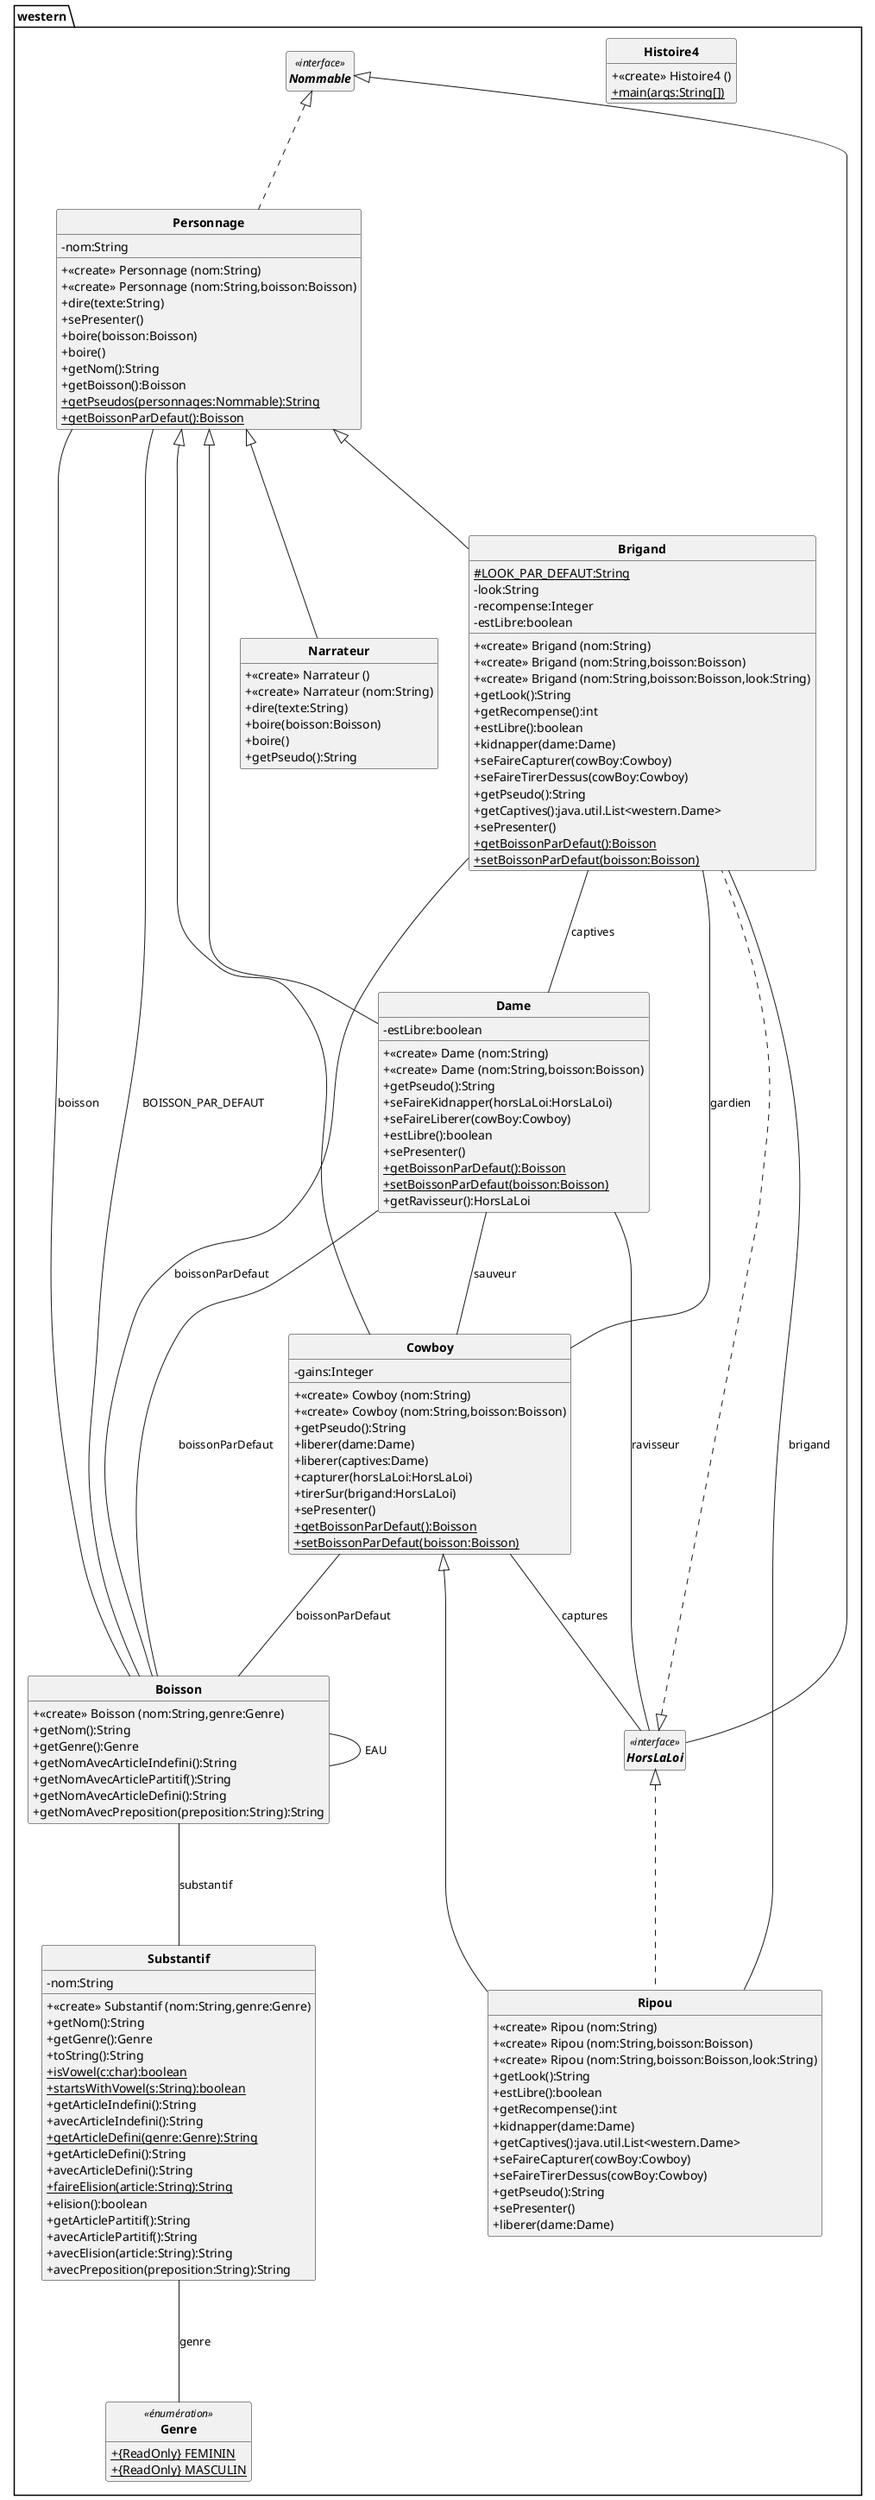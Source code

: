 @startuml
skinparam classAttributeIconSize 0
skinparam classFontStyle Bold
skinparam style strictuml
hide empty members
package western
{
CLASS Brigand
{
# {static} LOOK_PAR_DEFAUT:String
- look:String
- recompense:Integer 
- estLibre:boolean 
+  <<create>> Brigand (nom:String)
+  <<create>> Brigand (nom:String,boisson:Boisson)
+  <<create>> Brigand (nom:String,boisson:Boisson,look:String)
+ getLook():String
+ getRecompense():int
+ estLibre():boolean
+ kidnapper(dame:Dame)
+ seFaireCapturer(cowBoy:Cowboy)
+ seFaireTirerDessus(cowBoy:Cowboy)
+ getPseudo():String
+ getCaptives():java.util.List<western.Dame>
+ sePresenter()
+ {static} getBoissonParDefaut():Boisson
+ {static} setBoissonParDefaut(boisson:Boisson)

}
CLASS Ripou
{
+  <<create>> Ripou (nom:String)
+  <<create>> Ripou (nom:String,boisson:Boisson)
+  <<create>> Ripou (nom:String,boisson:Boisson,look:String)
+ getLook():String
+ estLibre():boolean
+ getRecompense():int
+ kidnapper(dame:Dame)
+ getCaptives():java.util.List<western.Dame>
+ seFaireCapturer(cowBoy:Cowboy)
+ seFaireTirerDessus(cowBoy:Cowboy)
+ getPseudo():String
+ sePresenter()
+ liberer(dame:Dame)

}
CLASS Substantif
{
- nom:String
+  <<create>> Substantif (nom:String,genre:Genre)
+ getNom():String
+ getGenre():Genre
+ toString():String
+ {static} isVowel(c:char):boolean
+ {static} startsWithVowel(s:String):boolean
+ getArticleIndefini():String
+ avecArticleIndefini():String
+ {static} getArticleDefini(genre:Genre):String
+ getArticleDefini():String
+ avecArticleDefini():String
+ {static} faireElision(article:String):String
+ elision():boolean
+ getArticlePartitif():String
+ avecArticlePartitif():String
+ avecElision(article:String):String
+ avecPreposition(preposition:String):String

}
CLASS Histoire4
{
+  <<create>> Histoire4 ()
+ {static} main(args:String[])

}
INTERFACE Nommable<<interface>>
{

}
CLASS Dame
{
- estLibre:boolean 
+  <<create>> Dame (nom:String)
+  <<create>> Dame (nom:String,boisson:Boisson)
+ getPseudo():String
+ seFaireKidnapper(horsLaLoi:HorsLaLoi)
+ seFaireLiberer(cowBoy:Cowboy)
+ estLibre():boolean
+ sePresenter()
+ {static} getBoissonParDefaut():Boisson
+ {static} setBoissonParDefaut(boisson:Boisson)
+ getRavisseur():HorsLaLoi

}
CLASS Personnage
{
- nom:String
+  <<create>> Personnage (nom:String)
+  <<create>> Personnage (nom:String,boisson:Boisson)
+ dire(texte:String)
+ sePresenter()
+ boire(boisson:Boisson)
+ boire()
+ getNom():String
+ getBoisson():Boisson
+ {static} getPseudos(personnages:Nommable):String
+ {static} getBoissonParDefaut():Boisson

}
CLASS Cowboy
{
- gains:Integer 
+  <<create>> Cowboy (nom:String)
+  <<create>> Cowboy (nom:String,boisson:Boisson)
+ getPseudo():String
+ liberer(dame:Dame)
+ liberer(captives:Dame)
+ capturer(horsLaLoi:HorsLaLoi)
+ tirerSur(brigand:HorsLaLoi)
+ sePresenter()
+ {static} getBoissonParDefaut():Boisson
+ {static} setBoissonParDefaut(boisson:Boisson)

}
INTERFACE HorsLaLoi<<interface>>
{

}
ENUM Genre<<énumération>>
{
+ {static} {ReadOnly} FEMININ
+ {static} {ReadOnly} MASCULIN

}
CLASS Boisson
{
+  <<create>> Boisson (nom:String,genre:Genre)
+ getNom():String
+ getGenre():Genre
+ getNomAvecArticleIndefini():String
+ getNomAvecArticlePartitif():String
+ getNomAvecArticleDefini():String
+ getNomAvecPreposition(preposition:String):String

}
CLASS Narrateur
{
+  <<create>> Narrateur ()
+  <<create>> Narrateur (nom:String)
+ dire(texte:String)
+ boire(boisson:Boisson)
+ boire()
+ getPseudo():String

}

HorsLaLoi <|... Brigand

HorsLaLoi <|... Ripou

Nommable <|... Personnage

Nommable <|-- HorsLaLoi

Personnage <|--- Brigand

Cowboy <|--- Ripou

Personnage <|--- Dame

Personnage <|--- Cowboy

Personnage <|--- Narrateur

Brigand --- Dame : captives

Brigand --- Cowboy : gardien

Brigand --- Boisson : boissonParDefaut

Ripou --- Brigand : brigand

Substantif --- Genre : genre

Dame --- Cowboy : sauveur

Dame --- HorsLaLoi : ravisseur

Dame --- Boisson : boissonParDefaut

Personnage --- Boisson : BOISSON_PAR_DEFAUT

Personnage --- Boisson : boisson

Cowboy --- HorsLaLoi : captures

Cowboy --- Boisson : boissonParDefaut

Boisson --- Substantif : substantif

Boisson --- Boisson : EAU
}
@enduml